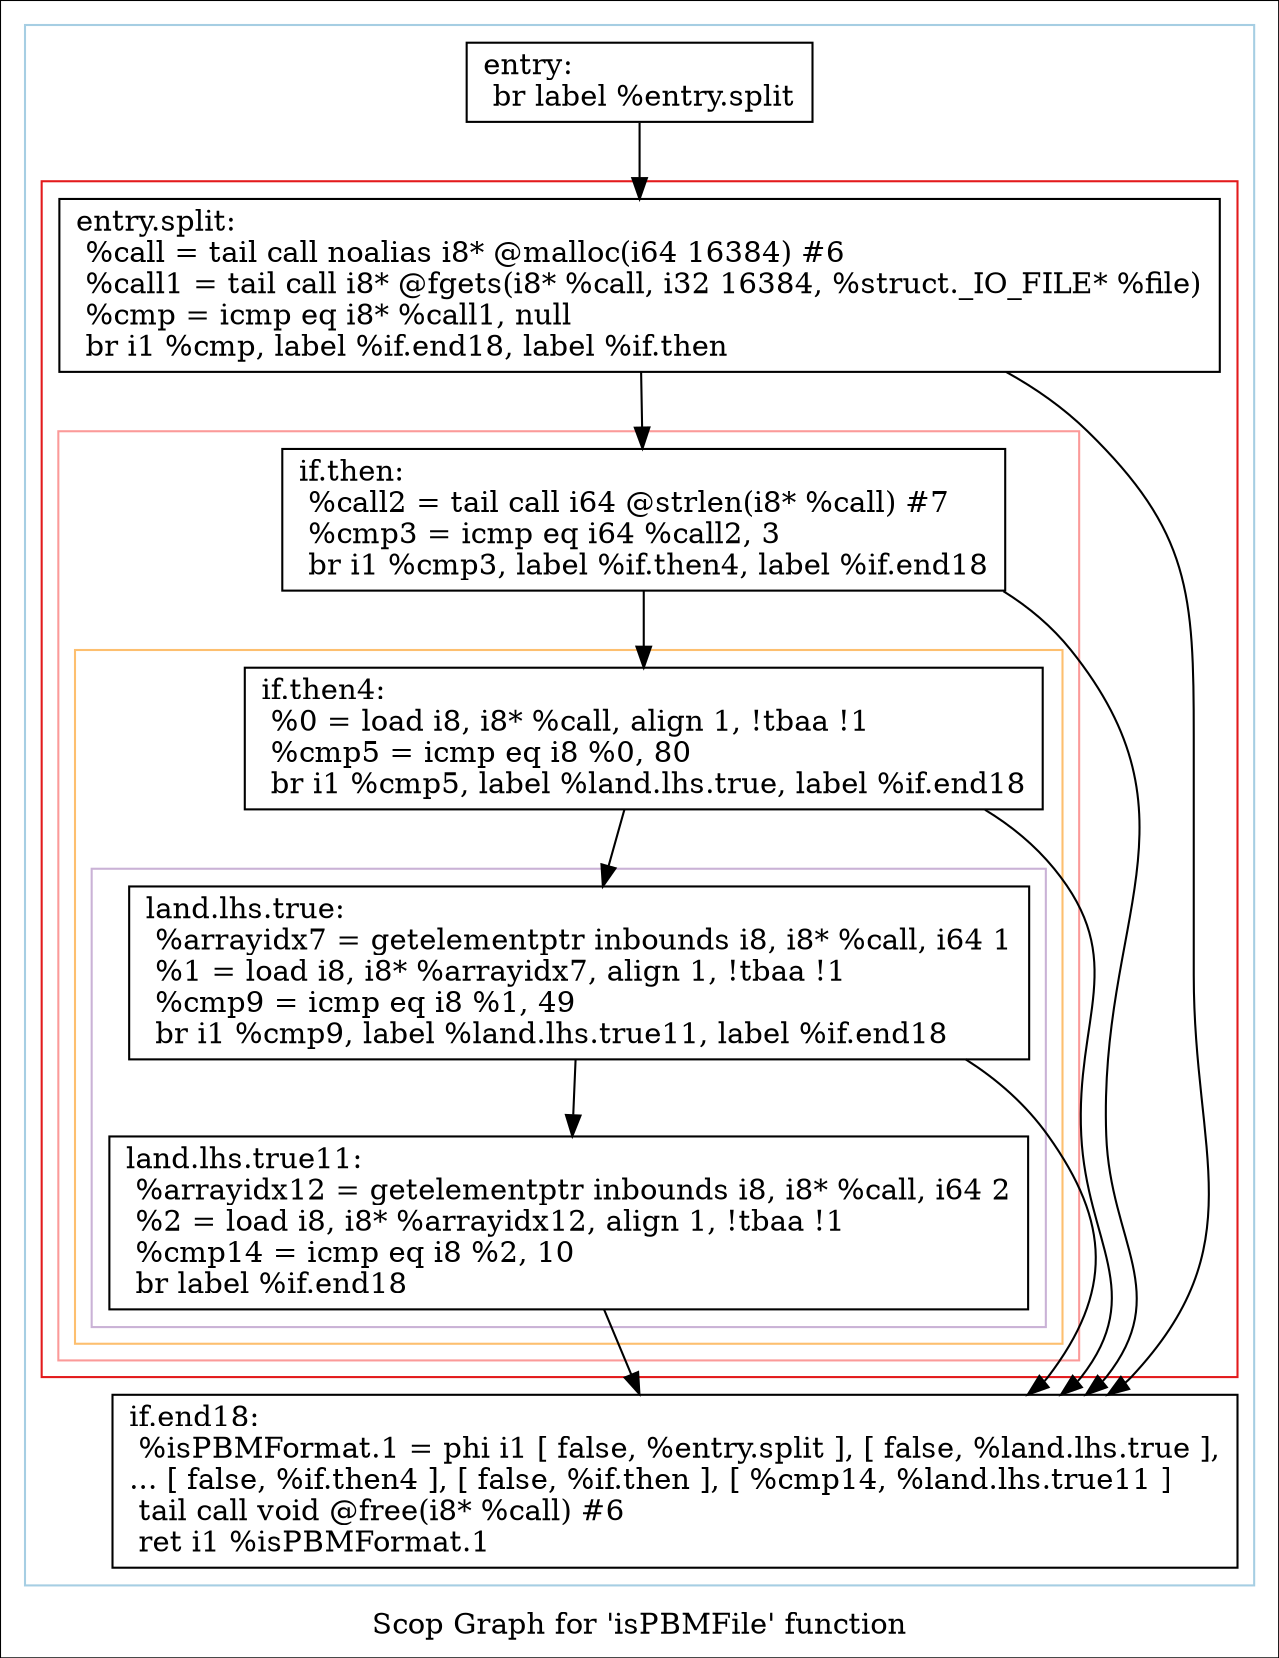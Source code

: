 digraph "Scop Graph for 'isPBMFile' function" {
	label="Scop Graph for 'isPBMFile' function";

	Node0xbfbeee0 [shape=record,label="{entry:\l  br label %entry.split\l}"];
	Node0xbfbeee0 -> Node0xc014780;
	Node0xc014780 [shape=record,label="{entry.split:                                      \l  %call = tail call noalias i8* @malloc(i64 16384) #6\l  %call1 = tail call i8* @fgets(i8* %call, i32 16384, %struct._IO_FILE* %file)\l  %cmp = icmp eq i8* %call1, null\l  br i1 %cmp, label %if.end18, label %if.then\l}"];
	Node0xc014780 -> Node0xbfe8e70;
	Node0xc014780 -> Node0xbfcfbf0;
	Node0xbfe8e70 [shape=record,label="{if.end18:                                         \l  %isPBMFormat.1 = phi i1 [ false, %entry.split ], [ false, %land.lhs.true ],\l... [ false, %if.then4 ], [ false, %if.then ], [ %cmp14, %land.lhs.true11 ]\l  tail call void @free(i8* %call) #6\l  ret i1 %isPBMFormat.1\l}"];
	Node0xbfcfbf0 [shape=record,label="{if.then:                                          \l  %call2 = tail call i64 @strlen(i8* %call) #7\l  %cmp3 = icmp eq i64 %call2, 3\l  br i1 %cmp3, label %if.then4, label %if.end18\l}"];
	Node0xbfcfbf0 -> Node0xbfbb560;
	Node0xbfcfbf0 -> Node0xbfe8e70;
	Node0xbfbb560 [shape=record,label="{if.then4:                                         \l  %0 = load i8, i8* %call, align 1, !tbaa !1\l  %cmp5 = icmp eq i8 %0, 80\l  br i1 %cmp5, label %land.lhs.true, label %if.end18\l}"];
	Node0xbfbb560 -> Node0xbfdf360;
	Node0xbfbb560 -> Node0xbfe8e70;
	Node0xbfdf360 [shape=record,label="{land.lhs.true:                                    \l  %arrayidx7 = getelementptr inbounds i8, i8* %call, i64 1\l  %1 = load i8, i8* %arrayidx7, align 1, !tbaa !1\l  %cmp9 = icmp eq i8 %1, 49\l  br i1 %cmp9, label %land.lhs.true11, label %if.end18\l}"];
	Node0xbfdf360 -> Node0xbdea4f0;
	Node0xbfdf360 -> Node0xbfe8e70;
	Node0xbdea4f0 [shape=record,label="{land.lhs.true11:                                  \l  %arrayidx12 = getelementptr inbounds i8, i8* %call, i64 2\l  %2 = load i8, i8* %arrayidx12, align 1, !tbaa !1\l  %cmp14 = icmp eq i8 %2, 10\l  br label %if.end18\l}"];
	Node0xbdea4f0 -> Node0xbfe8e70;
	colorscheme = "paired12"
        subgraph cluster_0xbff0420 {
          label = "";
          style = solid;
          color = 1
          subgraph cluster_0xc011940 {
            label = "";
            style = solid;
            color = 6
            subgraph cluster_0xc0118c0 {
              label = "";
              style = solid;
              color = 5
              subgraph cluster_0xc02e680 {
                label = "";
                style = solid;
                color = 7
                subgraph cluster_0xc02e600 {
                  label = "";
                  style = solid;
                  color = 9
                  Node0xbfdf360;
                  Node0xbdea4f0;
                }
                Node0xbfbb560;
              }
              Node0xbfcfbf0;
            }
            Node0xc014780;
          }
          Node0xbfbeee0;
          Node0xbfe8e70;
        }
}
